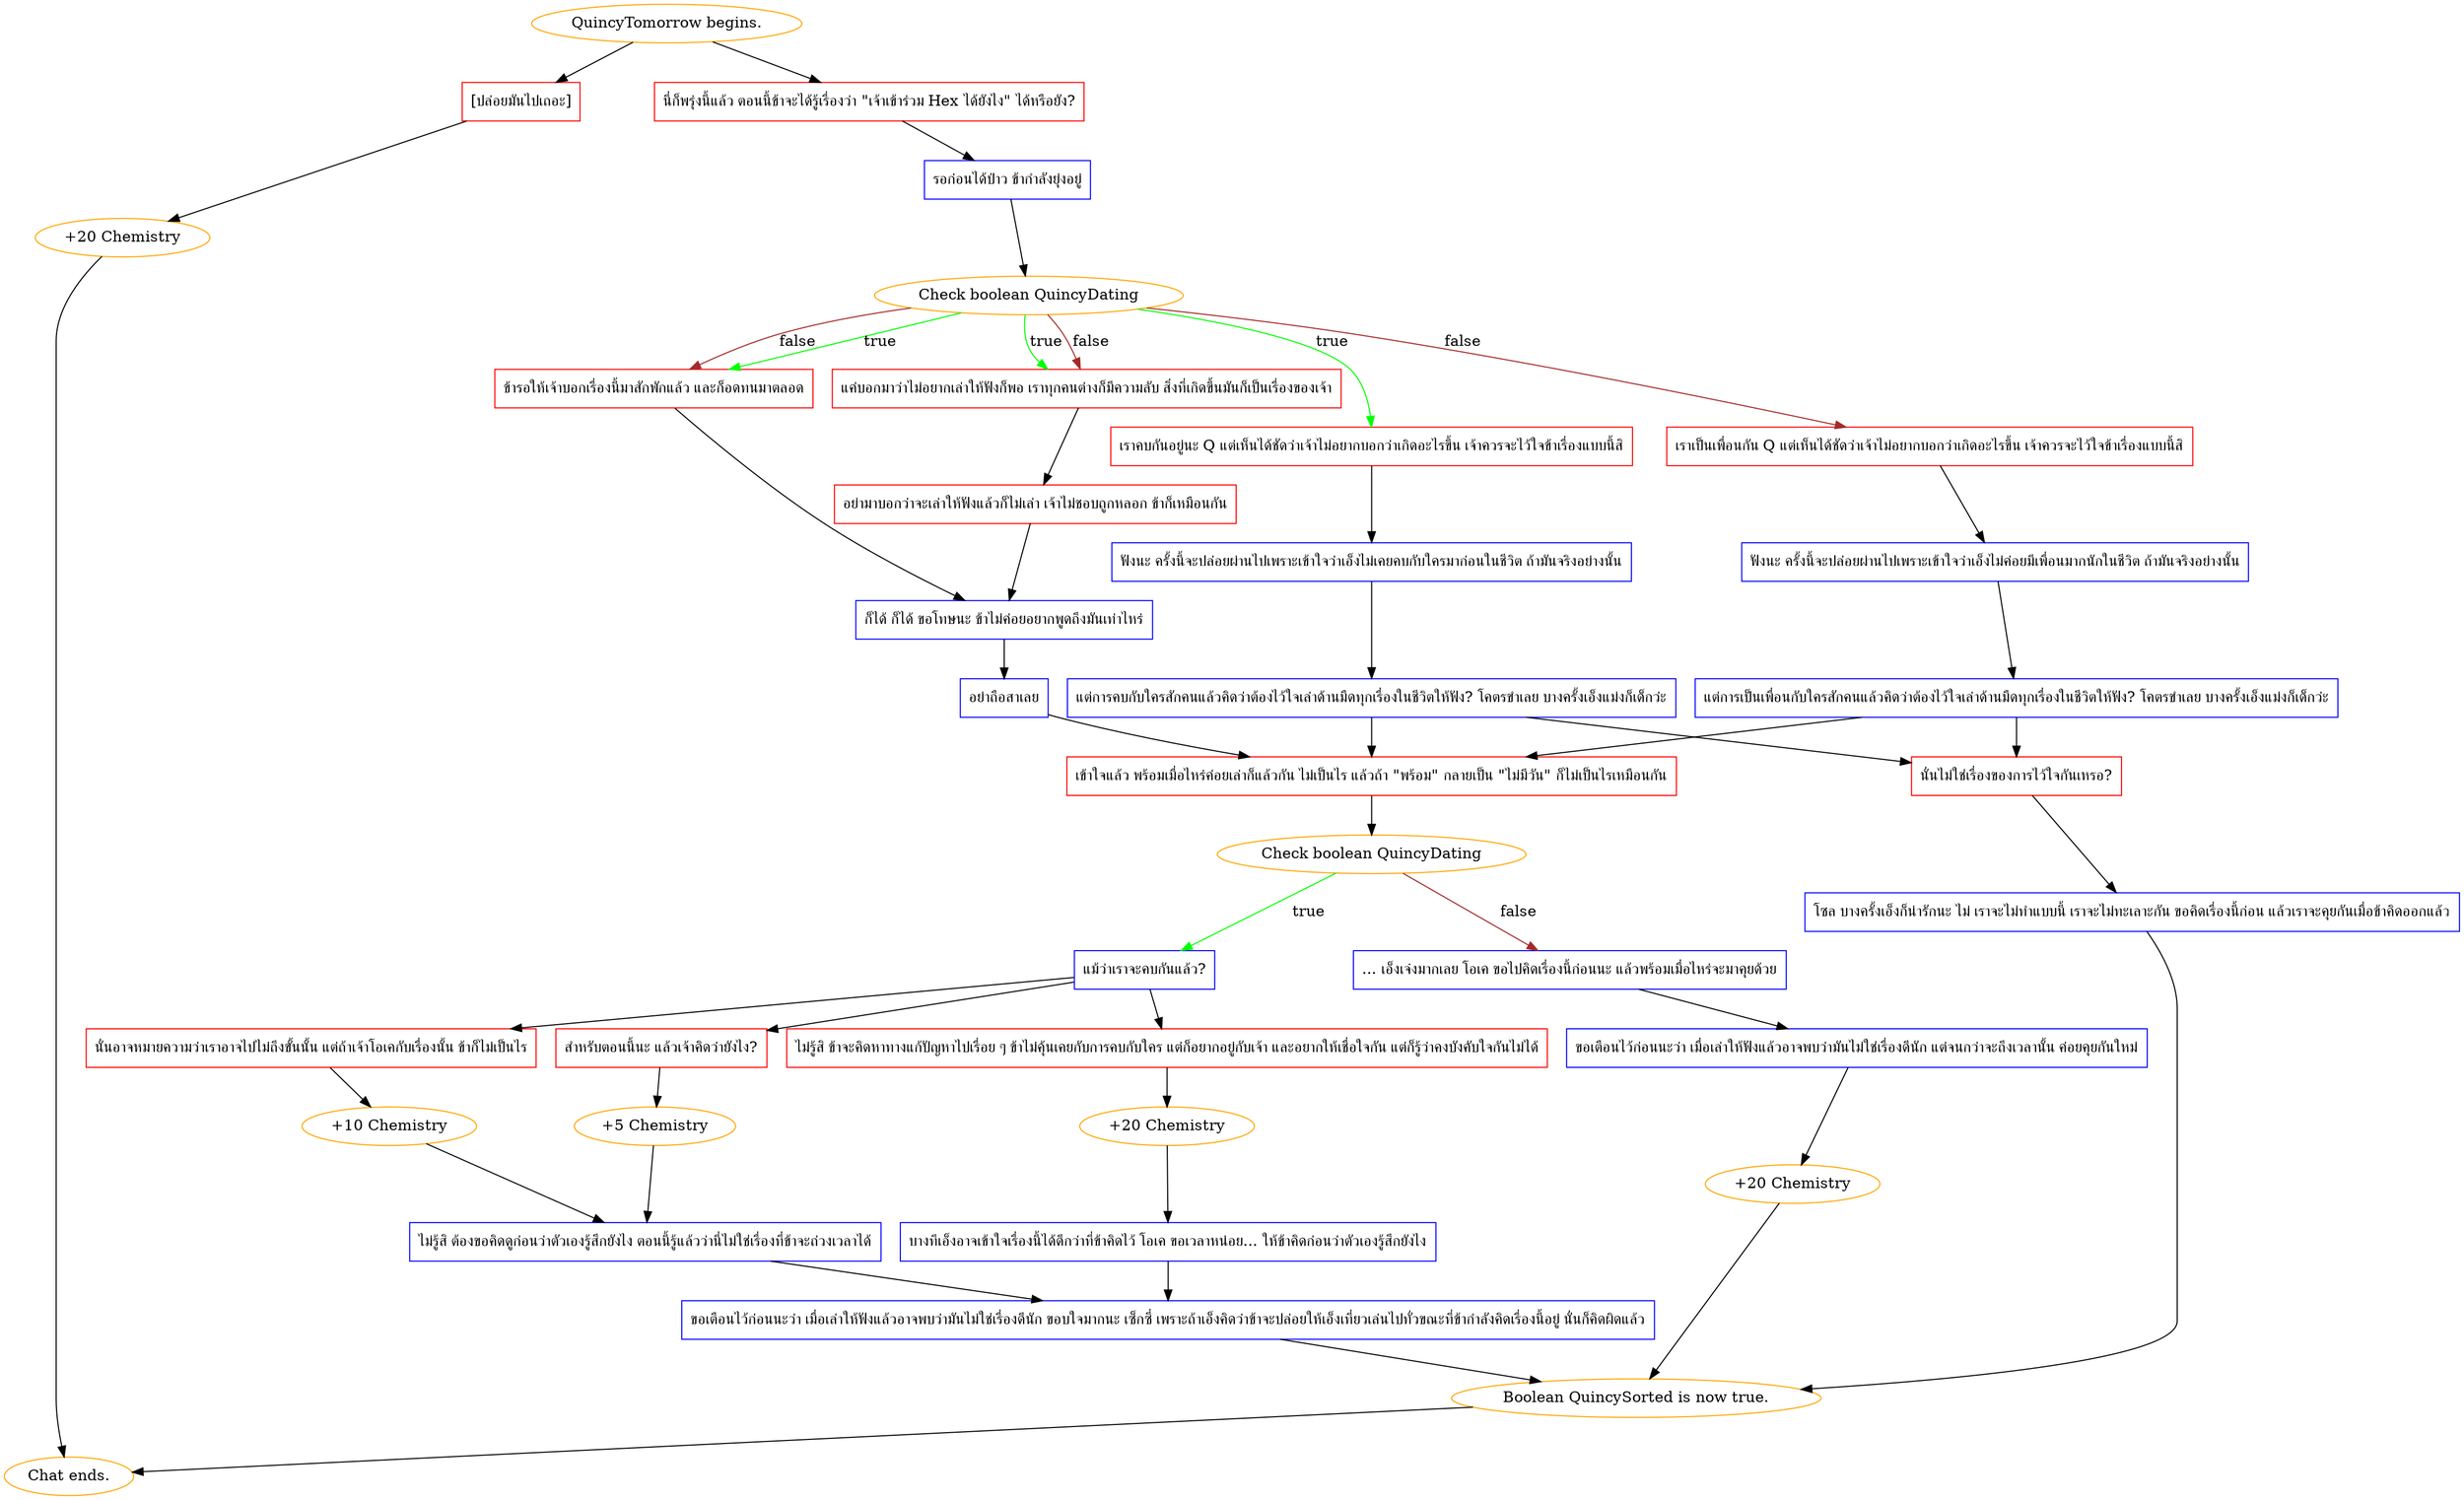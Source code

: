 digraph {
	"QuincyTomorrow begins." [color=orange];
		"QuincyTomorrow begins." -> j3148860303;
		"QuincyTomorrow begins." -> j3839965803;
	j3148860303 [label="นี่ก็พรุ่งนี้แล้ว ตอนนี้ข้าจะได้รู้เรื่องว่า \"เจ้าเข้าร่วม Hex ได้ยังไง\" ได้หรือยัง?",shape=box,color=red];
		j3148860303 -> j266961749;
	j3839965803 [label="[ปล่อยมันไปเถอะ]",shape=box,color=red];
		j3839965803 -> j367054140;
	j266961749 [label="รอก่อนได้ป่าว ข้ากำลังยุ่งอยู่",shape=box,color=blue];
		j266961749 -> j2620124444;
	j367054140 [label="+20 Chemistry",color=orange];
		j367054140 -> "Chat ends.";
	j2620124444 [label="Check boolean QuincyDating",color=orange];
		j2620124444 -> j3381205672 [label=true,color=green];
		j2620124444 -> j3791261722 [label=true,color=green];
		j2620124444 -> j2302120677 [label=true,color=green];
		j2620124444 -> j3863621721 [label=false,color=brown];
		j2620124444 -> j3791261722 [label=false,color=brown];
		j2620124444 -> j2302120677 [label=false,color=brown];
	"Chat ends." [color=orange];
	j3381205672 [label="เราคบกันอยู่นะ Q แต่เห็นได้ชัดว่าเจ้าไม่อยากบอกว่าเกิดอะไรขึ้น เจ้าควรจะไว้ใจข้าเรื่องแบบนี้สิ",shape=box,color=red];
		j3381205672 -> j2788972159;
	j3791261722 [label="ข้ารอให้เจ้าบอกเรื่องนี้มาสักพักแล้ว และก็อดทนมาตลอด",shape=box,color=red];
		j3791261722 -> j1332099835;
	j2302120677 [label="แค่บอกมาว่าไม่อยากเล่าให้ฟังก็พอ เราทุกคนต่างก็มีความลับ สิ่งที่เกิดขึ้นมันก็เป็นเรื่องของเจ้า",shape=box,color=red];
		j2302120677 -> j2315495269;
	j3863621721 [label="เราเป็นเพื่อนกัน Q แต่เห็นได้ชัดว่าเจ้าไม่อยากบอกว่าเกิดอะไรขึ้น เจ้าควรจะไว้ใจข้าเรื่องแบบนี้สิ",shape=box,color=red];
		j3863621721 -> j3296692997;
	j2788972159 [label="ฟังนะ ครั้งนี้จะปล่อยผ่านไปเพราะเข้าใจว่าเอ็งไม่เคยคบกับใครมาก่อนในชีวิต ถ้ามันจริงอย่างนั้น",shape=box,color=blue];
		j2788972159 -> j2690133220;
	j1332099835 [label="ก็ได้ ก็ได้ ขอโทษนะ ข้าไม่ค่อยอยากพูดถึงมันเท่าไหร่",shape=box,color=blue];
		j1332099835 -> j2249024648;
	j2315495269 [label="อย่ามาบอกว่าจะเล่าให้ฟังแล้วก็ไม่เล่า เจ้าไม่ชอบถูกหลอก ข้าก็เหมือนกัน",shape=box,color=red];
		j2315495269 -> j1332099835;
	j3296692997 [label="ฟังนะ ครั้งนี้จะปล่อยผ่านไปเพราะเข้าใจว่าเอ็งไม่ค่อยมีเพื่อนมากนักในชีวิต ถ้ามันจริงอย่างนั้น",shape=box,color=blue];
		j3296692997 -> j2629812065;
	j2690133220 [label="แต่การคบกับใครสักคนแล้วคิดว่าต้องไว้ใจเล่าด้านมืดทุกเรื่องในชีวิตให้ฟัง? โคตรขำเลย บางครั้งเอ็งแม่งก็เด็กว่ะ",shape=box,color=blue];
		j2690133220 -> j663631328;
		j2690133220 -> j2906455568;
	j2249024648 [label="อย่าถือสาเลย",shape=box,color=blue];
		j2249024648 -> j2906455568;
	j2629812065 [label="แต่การเป็นเพื่อนกับใครสักคนแล้วคิดว่าต้องไว้ใจเล่าด้านมืดทุกเรื่องในชีวิตให้ฟัง? โคตรขำเลย บางครั้งเอ็งแม่งก็เด็กว่ะ",shape=box,color=blue];
		j2629812065 -> j663631328;
		j2629812065 -> j2906455568;
	j663631328 [label="นั่นไม่ใช่เรื่องของการไว้ใจกันเหรอ?",shape=box,color=red];
		j663631328 -> j3315291554;
	j2906455568 [label="เข้าใจแล้ว พร้อมเมื่อไหร่ค่อยเล่าก็แล้วกัน ไม่เป็นไร แล้วถ้า \"พร้อม\" กลายเป็น \"ไม่มีวัน\" ก็ไม่เป็นไรเหมือนกัน",shape=box,color=red];
		j2906455568 -> j2097033221;
	j3315291554 [label="โซล บางครั้งเอ็งก็น่ารักนะ ไม่ เราจะไม่ทำแบบนี้ เราจะไม่ทะเลาะกัน ขอคิดเรื่องนี้ก่อน แล้วเราจะคุยกันเมื่อข้าคิดออกแล้ว",shape=box,color=blue];
		j3315291554 -> j3559374181;
	j2097033221 [label="Check boolean QuincyDating",color=orange];
		j2097033221 -> j1470093217 [label=true,color=green];
		j2097033221 -> j2325298392 [label=false,color=brown];
	j3559374181 [label="Boolean QuincySorted is now true.",color=orange];
		j3559374181 -> "Chat ends.";
	j1470093217 [label="แม้ว่าเราจะคบกันแล้ว?",shape=box,color=blue];
		j1470093217 -> j3314309979;
		j1470093217 -> j1249366662;
		j1470093217 -> j1033177951;
	j2325298392 [label="... เอ็งเจ๋งมากเลย โอเค ขอไปคิดเรื่องนี้ก่อนนะ แล้วพร้อมเมื่อไหร่จะมาคุยด้วย",shape=box,color=blue];
		j2325298392 -> j1787241205;
	j3314309979 [label="สำหรับตอนนี้นะ แล้วเจ้าคิดว่ายังไง?",shape=box,color=red];
		j3314309979 -> j2433759305;
	j1249366662 [label="นั่นอาจหมายความว่าเราอาจไปไม่ถึงขั้นนั้น แต่ถ้าเจ้าโอเคกับเรื่องนั้น ข้าก็ไม่เป็นไร",shape=box,color=red];
		j1249366662 -> j3502287137;
	j1033177951 [label="ไม่รู้สิ ข้าจะคิดหาทางแก้ปัญหาไปเรื่อย ๆ ข้าไม่คุ้นเคยกับการคบกับใคร แต่ก็อยากอยู่กับเจ้า และอยากให้เชื่อใจกัน แต่ก็รู้ว่าคงบังคับใจกันไม่ได้",shape=box,color=red];
		j1033177951 -> j721025354;
	j1787241205 [label="ขอเตือนไว้ก่อนนะว่า เมื่อเล่าให้ฟังแล้วอาจพบว่ามันไม่ใช่เรื่องดีนัก แต่จนกว่าจะถึงเวลานั้น ค่อยคุยกันใหม่",shape=box,color=blue];
		j1787241205 -> j2191301368;
	j2433759305 [label="+5 Chemistry",color=orange];
		j2433759305 -> j1924031600;
	j3502287137 [label="+10 Chemistry",color=orange];
		j3502287137 -> j1924031600;
	j721025354 [label="+20 Chemistry",color=orange];
		j721025354 -> j2904181577;
	j2191301368 [label="+20 Chemistry",color=orange];
		j2191301368 -> j3559374181;
	j1924031600 [label="ไม่รู้สิ ต้องขอคิดดูก่อนว่าตัวเองรู้สึกยังไง ตอนนี้รู้แล้วว่านี่ไม่ใช่เรื่องที่ข้าจะถ่วงเวลาได้",shape=box,color=blue];
		j1924031600 -> j2891856971;
	j2904181577 [label="บางทีเอ็งอาจเข้าใจเรื่องนี้ได้ดีกว่าที่ข้าคิดไว้ โอเค ขอเวลาหน่อย... ให้ข้าคิดก่อนว่าตัวเองรู้สึกยังไง",shape=box,color=blue];
		j2904181577 -> j2891856971;
	j2891856971 [label="ขอเตือนไว้ก่อนนะว่า เมื่อเล่าให้ฟังแล้วอาจพบว่ามันไม่ใช่เรื่องดีนัก ขอบใจมากนะ เซ็กซี่ เพราะถ้าเอ็งคิดว่าข้าจะปล่อยให้เอ็งเที่ยวเล่นไปทั่วขณะที่ข้ากำลังคิดเรื่องนี้อยู่ นั่นก็คิดผิดแล้ว",shape=box,color=blue];
		j2891856971 -> j3559374181;
}